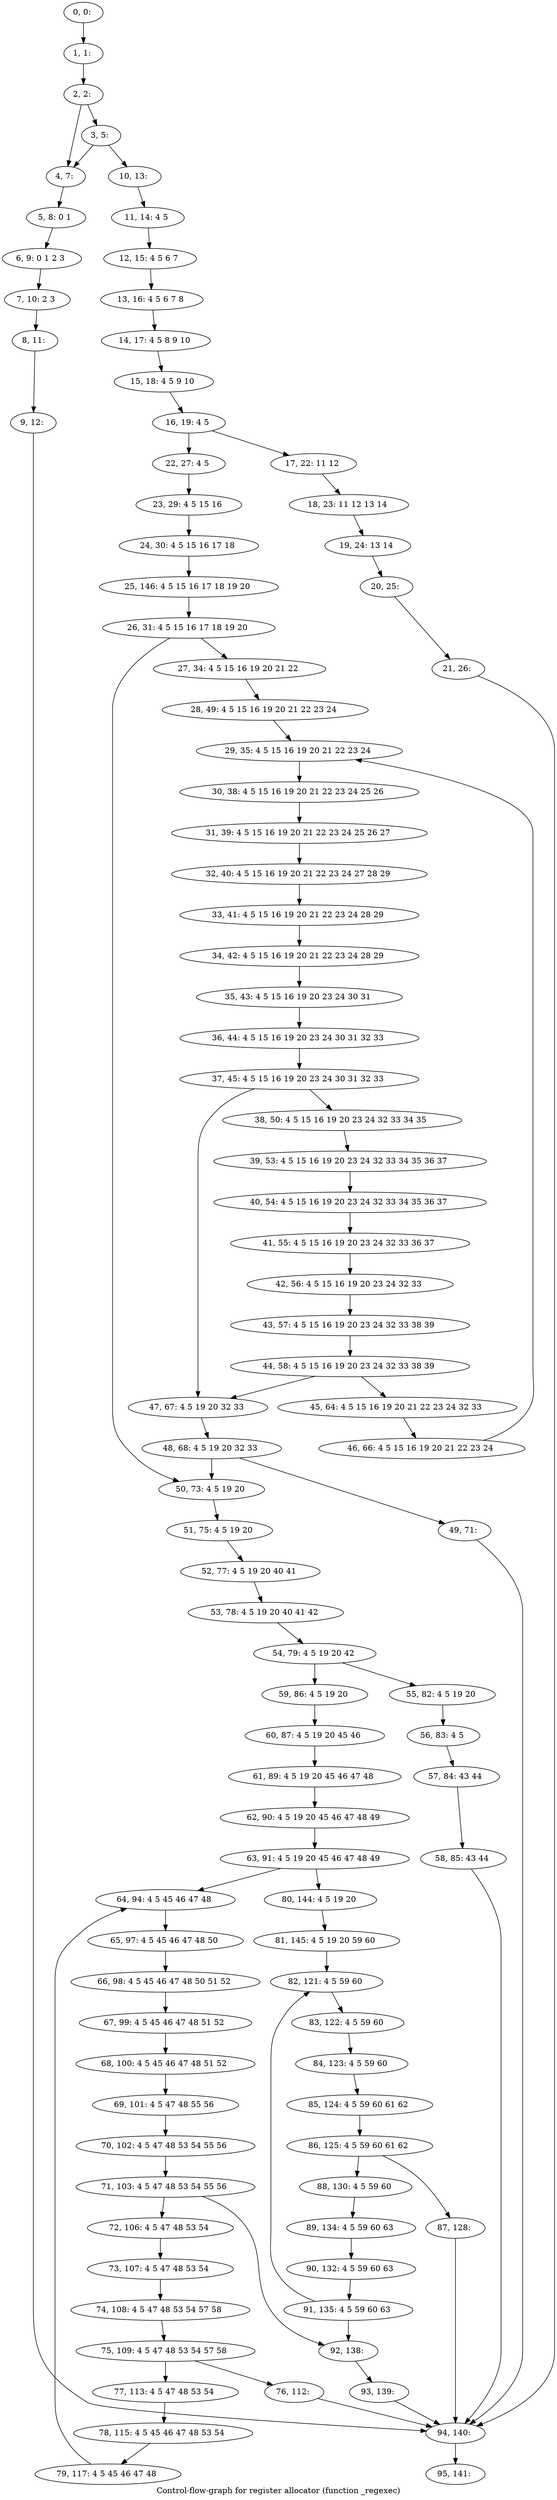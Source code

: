 digraph G {
graph [label="Control-flow-graph for register allocator (function _regexec)"]
0[label="0, 0: "];
1[label="1, 1: "];
2[label="2, 2: "];
3[label="3, 5: "];
4[label="4, 7: "];
5[label="5, 8: 0 1 "];
6[label="6, 9: 0 1 2 3 "];
7[label="7, 10: 2 3 "];
8[label="8, 11: "];
9[label="9, 12: "];
10[label="10, 13: "];
11[label="11, 14: 4 5 "];
12[label="12, 15: 4 5 6 7 "];
13[label="13, 16: 4 5 6 7 8 "];
14[label="14, 17: 4 5 8 9 10 "];
15[label="15, 18: 4 5 9 10 "];
16[label="16, 19: 4 5 "];
17[label="17, 22: 11 12 "];
18[label="18, 23: 11 12 13 14 "];
19[label="19, 24: 13 14 "];
20[label="20, 25: "];
21[label="21, 26: "];
22[label="22, 27: 4 5 "];
23[label="23, 29: 4 5 15 16 "];
24[label="24, 30: 4 5 15 16 17 18 "];
25[label="25, 146: 4 5 15 16 17 18 19 20 "];
26[label="26, 31: 4 5 15 16 17 18 19 20 "];
27[label="27, 34: 4 5 15 16 19 20 21 22 "];
28[label="28, 49: 4 5 15 16 19 20 21 22 23 24 "];
29[label="29, 35: 4 5 15 16 19 20 21 22 23 24 "];
30[label="30, 38: 4 5 15 16 19 20 21 22 23 24 25 26 "];
31[label="31, 39: 4 5 15 16 19 20 21 22 23 24 25 26 27 "];
32[label="32, 40: 4 5 15 16 19 20 21 22 23 24 27 28 29 "];
33[label="33, 41: 4 5 15 16 19 20 21 22 23 24 28 29 "];
34[label="34, 42: 4 5 15 16 19 20 21 22 23 24 28 29 "];
35[label="35, 43: 4 5 15 16 19 20 23 24 30 31 "];
36[label="36, 44: 4 5 15 16 19 20 23 24 30 31 32 33 "];
37[label="37, 45: 4 5 15 16 19 20 23 24 30 31 32 33 "];
38[label="38, 50: 4 5 15 16 19 20 23 24 32 33 34 35 "];
39[label="39, 53: 4 5 15 16 19 20 23 24 32 33 34 35 36 37 "];
40[label="40, 54: 4 5 15 16 19 20 23 24 32 33 34 35 36 37 "];
41[label="41, 55: 4 5 15 16 19 20 23 24 32 33 36 37 "];
42[label="42, 56: 4 5 15 16 19 20 23 24 32 33 "];
43[label="43, 57: 4 5 15 16 19 20 23 24 32 33 38 39 "];
44[label="44, 58: 4 5 15 16 19 20 23 24 32 33 38 39 "];
45[label="45, 64: 4 5 15 16 19 20 21 22 23 24 32 33 "];
46[label="46, 66: 4 5 15 16 19 20 21 22 23 24 "];
47[label="47, 67: 4 5 19 20 32 33 "];
48[label="48, 68: 4 5 19 20 32 33 "];
49[label="49, 71: "];
50[label="50, 73: 4 5 19 20 "];
51[label="51, 75: 4 5 19 20 "];
52[label="52, 77: 4 5 19 20 40 41 "];
53[label="53, 78: 4 5 19 20 40 41 42 "];
54[label="54, 79: 4 5 19 20 42 "];
55[label="55, 82: 4 5 19 20 "];
56[label="56, 83: 4 5 "];
57[label="57, 84: 43 44 "];
58[label="58, 85: 43 44 "];
59[label="59, 86: 4 5 19 20 "];
60[label="60, 87: 4 5 19 20 45 46 "];
61[label="61, 89: 4 5 19 20 45 46 47 48 "];
62[label="62, 90: 4 5 19 20 45 46 47 48 49 "];
63[label="63, 91: 4 5 19 20 45 46 47 48 49 "];
64[label="64, 94: 4 5 45 46 47 48 "];
65[label="65, 97: 4 5 45 46 47 48 50 "];
66[label="66, 98: 4 5 45 46 47 48 50 51 52 "];
67[label="67, 99: 4 5 45 46 47 48 51 52 "];
68[label="68, 100: 4 5 45 46 47 48 51 52 "];
69[label="69, 101: 4 5 47 48 55 56 "];
70[label="70, 102: 4 5 47 48 53 54 55 56 "];
71[label="71, 103: 4 5 47 48 53 54 55 56 "];
72[label="72, 106: 4 5 47 48 53 54 "];
73[label="73, 107: 4 5 47 48 53 54 "];
74[label="74, 108: 4 5 47 48 53 54 57 58 "];
75[label="75, 109: 4 5 47 48 53 54 57 58 "];
76[label="76, 112: "];
77[label="77, 113: 4 5 47 48 53 54 "];
78[label="78, 115: 4 5 45 46 47 48 53 54 "];
79[label="79, 117: 4 5 45 46 47 48 "];
80[label="80, 144: 4 5 19 20 "];
81[label="81, 145: 4 5 19 20 59 60 "];
82[label="82, 121: 4 5 59 60 "];
83[label="83, 122: 4 5 59 60 "];
84[label="84, 123: 4 5 59 60 "];
85[label="85, 124: 4 5 59 60 61 62 "];
86[label="86, 125: 4 5 59 60 61 62 "];
87[label="87, 128: "];
88[label="88, 130: 4 5 59 60 "];
89[label="89, 134: 4 5 59 60 63 "];
90[label="90, 132: 4 5 59 60 63 "];
91[label="91, 135: 4 5 59 60 63 "];
92[label="92, 138: "];
93[label="93, 139: "];
94[label="94, 140: "];
95[label="95, 141: "];
0->1 ;
1->2 ;
2->3 ;
2->4 ;
3->4 ;
3->10 ;
4->5 ;
5->6 ;
6->7 ;
7->8 ;
8->9 ;
9->94 ;
10->11 ;
11->12 ;
12->13 ;
13->14 ;
14->15 ;
15->16 ;
16->17 ;
16->22 ;
17->18 ;
18->19 ;
19->20 ;
20->21 ;
21->94 ;
22->23 ;
23->24 ;
24->25 ;
25->26 ;
26->27 ;
26->50 ;
27->28 ;
28->29 ;
29->30 ;
30->31 ;
31->32 ;
32->33 ;
33->34 ;
34->35 ;
35->36 ;
36->37 ;
37->38 ;
37->47 ;
38->39 ;
39->40 ;
40->41 ;
41->42 ;
42->43 ;
43->44 ;
44->45 ;
44->47 ;
45->46 ;
46->29 ;
47->48 ;
48->49 ;
48->50 ;
49->94 ;
50->51 ;
51->52 ;
52->53 ;
53->54 ;
54->55 ;
54->59 ;
55->56 ;
56->57 ;
57->58 ;
58->94 ;
59->60 ;
60->61 ;
61->62 ;
62->63 ;
63->64 ;
63->80 ;
64->65 ;
65->66 ;
66->67 ;
67->68 ;
68->69 ;
69->70 ;
70->71 ;
71->72 ;
71->92 ;
72->73 ;
73->74 ;
74->75 ;
75->76 ;
75->77 ;
76->94 ;
77->78 ;
78->79 ;
79->64 ;
80->81 ;
81->82 ;
82->83 ;
83->84 ;
84->85 ;
85->86 ;
86->87 ;
86->88 ;
87->94 ;
88->89 ;
89->90 ;
90->91 ;
91->92 ;
91->82 ;
92->93 ;
93->94 ;
94->95 ;
}
